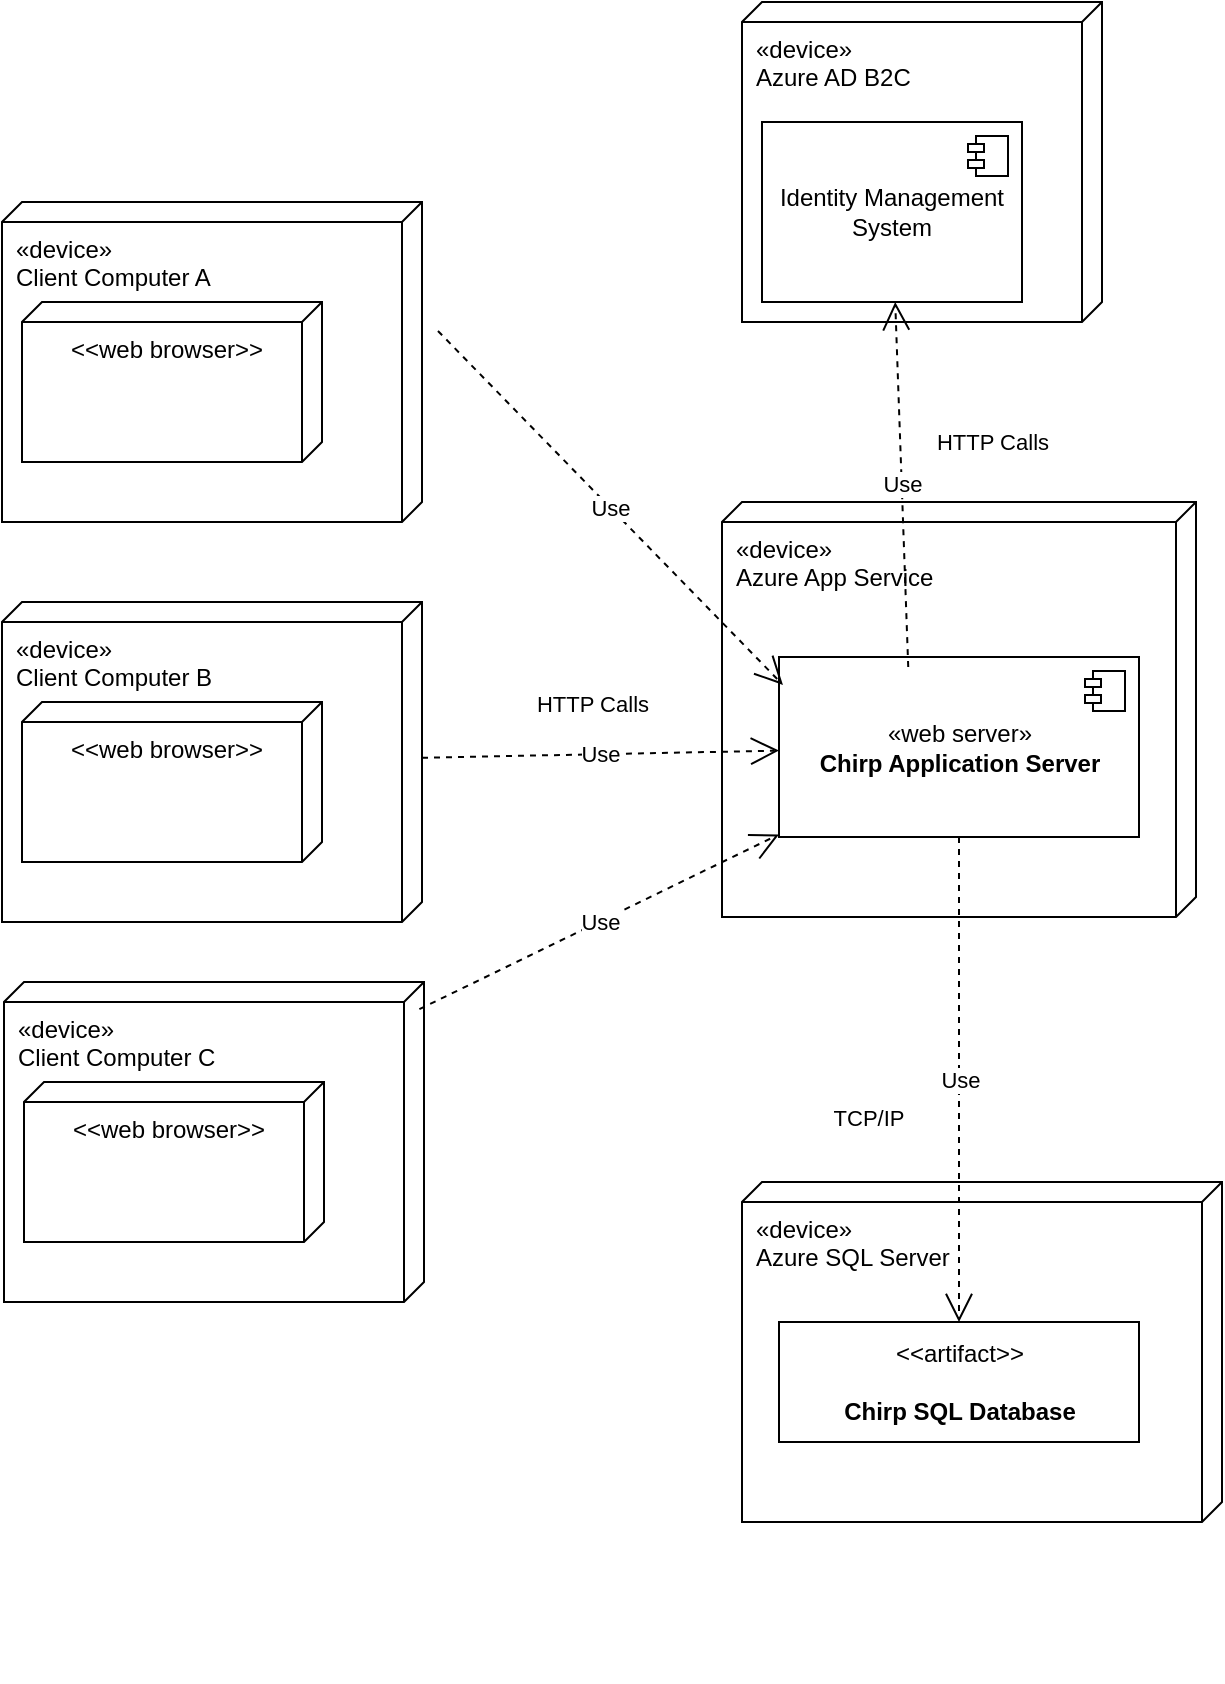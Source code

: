 <mxfile version="22.1.11" type="device">
  <diagram name="Page-1" id="UhPslssxLkJ7Oux8vyJi">
    <mxGraphModel dx="1102" dy="712" grid="1" gridSize="10" guides="1" tooltips="1" connect="1" arrows="1" fold="1" page="1" pageScale="1" pageWidth="850" pageHeight="1100" math="0" shadow="0">
      <root>
        <mxCell id="0" />
        <mxCell id="1" parent="0" />
        <mxCell id="nlmfZwtLmCZ6vigMSU_i-14" value="«device»&lt;br&gt;Client Computer A" style="verticalAlign=top;align=left;shape=cube;size=10;direction=south;fontStyle=0;html=1;boundedLbl=1;spacingLeft=5;whiteSpace=wrap;" vertex="1" parent="1">
          <mxGeometry x="40" y="260" width="210" height="160" as="geometry" />
        </mxCell>
        <mxCell id="nlmfZwtLmCZ6vigMSU_i-15" value="&amp;lt;&amp;lt;web browser&amp;gt;&amp;gt;" style="verticalAlign=top;align=center;shape=cube;size=10;direction=south;html=1;boundedLbl=1;spacingLeft=5;whiteSpace=wrap;" vertex="1" parent="nlmfZwtLmCZ6vigMSU_i-14">
          <mxGeometry width="150" height="80" relative="1" as="geometry">
            <mxPoint x="10" y="50" as="offset" />
          </mxGeometry>
        </mxCell>
        <mxCell id="nlmfZwtLmCZ6vigMSU_i-22" value="" style="group" vertex="1" connectable="0" parent="1">
          <mxGeometry x="400" y="410" width="237" height="207.5" as="geometry" />
        </mxCell>
        <mxCell id="nlmfZwtLmCZ6vigMSU_i-17" value="«device»&lt;br&gt;Azure App Service" style="verticalAlign=top;align=left;shape=cube;size=10;direction=south;fontStyle=0;html=1;boundedLbl=1;spacingLeft=5;whiteSpace=wrap;" vertex="1" parent="nlmfZwtLmCZ6vigMSU_i-22">
          <mxGeometry width="237" height="207.5" as="geometry" />
        </mxCell>
        <mxCell id="nlmfZwtLmCZ6vigMSU_i-20" value="«web server»&lt;br&gt;&lt;b&gt;Chirp Application Server&lt;/b&gt;" style="html=1;dropTarget=0;whiteSpace=wrap;" vertex="1" parent="nlmfZwtLmCZ6vigMSU_i-22">
          <mxGeometry x="28.5" y="77.5" width="180" height="90" as="geometry" />
        </mxCell>
        <mxCell id="nlmfZwtLmCZ6vigMSU_i-21" value="" style="shape=module;jettyWidth=8;jettyHeight=4;" vertex="1" parent="nlmfZwtLmCZ6vigMSU_i-20">
          <mxGeometry x="1" width="20" height="20" relative="1" as="geometry">
            <mxPoint x="-27" y="7" as="offset" />
          </mxGeometry>
        </mxCell>
        <mxCell id="nlmfZwtLmCZ6vigMSU_i-28" value="" style="group" vertex="1" connectable="0" parent="1">
          <mxGeometry x="410" y="160" width="180" height="160" as="geometry" />
        </mxCell>
        <mxCell id="nlmfZwtLmCZ6vigMSU_i-23" value="«device»&lt;br&gt;Azure AD B2C" style="verticalAlign=top;align=left;shape=cube;size=10;direction=south;fontStyle=0;html=1;boundedLbl=1;spacingLeft=5;whiteSpace=wrap;" vertex="1" parent="nlmfZwtLmCZ6vigMSU_i-28">
          <mxGeometry width="180" height="160" as="geometry" />
        </mxCell>
        <mxCell id="nlmfZwtLmCZ6vigMSU_i-25" value="Identity Management System" style="html=1;dropTarget=0;whiteSpace=wrap;" vertex="1" parent="nlmfZwtLmCZ6vigMSU_i-28">
          <mxGeometry x="10" y="60" width="130" height="90" as="geometry" />
        </mxCell>
        <mxCell id="nlmfZwtLmCZ6vigMSU_i-26" value="" style="shape=module;jettyWidth=8;jettyHeight=4;" vertex="1" parent="nlmfZwtLmCZ6vigMSU_i-25">
          <mxGeometry x="1" width="20" height="20" relative="1" as="geometry">
            <mxPoint x="-27" y="7" as="offset" />
          </mxGeometry>
        </mxCell>
        <mxCell id="nlmfZwtLmCZ6vigMSU_i-34" value="" style="group" vertex="1" connectable="0" parent="1">
          <mxGeometry x="410" y="750" width="240" height="250" as="geometry" />
        </mxCell>
        <mxCell id="nlmfZwtLmCZ6vigMSU_i-29" value="«device»&lt;br&gt;Azure SQL Server&lt;br&gt;" style="verticalAlign=top;align=left;shape=cube;size=10;direction=south;fontStyle=0;html=1;boundedLbl=1;spacingLeft=5;whiteSpace=wrap;container=0;" vertex="1" parent="nlmfZwtLmCZ6vigMSU_i-34">
          <mxGeometry width="240" height="170" as="geometry" />
        </mxCell>
        <mxCell id="nlmfZwtLmCZ6vigMSU_i-32" value="&amp;lt;&amp;lt;artifact&amp;gt;&amp;gt;&lt;br&gt;&lt;br&gt;&lt;b&gt;Chirp SQL Database&lt;/b&gt;" style="html=1;align=center;verticalAlign=middle;dashed=0;whiteSpace=wrap;container=0;" vertex="1" parent="nlmfZwtLmCZ6vigMSU_i-34">
          <mxGeometry x="18.5" y="70" width="180" height="60" as="geometry" />
        </mxCell>
        <mxCell id="nlmfZwtLmCZ6vigMSU_i-37" value="«device»&lt;br&gt;Client Computer B" style="verticalAlign=top;align=left;shape=cube;size=10;direction=south;fontStyle=0;html=1;boundedLbl=1;spacingLeft=5;whiteSpace=wrap;" vertex="1" parent="1">
          <mxGeometry x="40" y="460" width="210" height="160" as="geometry" />
        </mxCell>
        <mxCell id="nlmfZwtLmCZ6vigMSU_i-38" value="&amp;lt;&amp;lt;web browser&amp;gt;&amp;gt;" style="verticalAlign=top;align=center;shape=cube;size=10;direction=south;html=1;boundedLbl=1;spacingLeft=5;whiteSpace=wrap;" vertex="1" parent="nlmfZwtLmCZ6vigMSU_i-37">
          <mxGeometry width="150" height="80" relative="1" as="geometry">
            <mxPoint x="10" y="50" as="offset" />
          </mxGeometry>
        </mxCell>
        <mxCell id="nlmfZwtLmCZ6vigMSU_i-39" value="«device»&lt;br&gt;Client Computer C" style="verticalAlign=top;align=left;shape=cube;size=10;direction=south;fontStyle=0;html=1;boundedLbl=1;spacingLeft=5;whiteSpace=wrap;" vertex="1" parent="1">
          <mxGeometry x="41" y="650" width="210" height="160" as="geometry" />
        </mxCell>
        <mxCell id="nlmfZwtLmCZ6vigMSU_i-40" value="&amp;lt;&amp;lt;web browser&amp;gt;&amp;gt;" style="verticalAlign=top;align=center;shape=cube;size=10;direction=south;html=1;boundedLbl=1;spacingLeft=5;whiteSpace=wrap;" vertex="1" parent="nlmfZwtLmCZ6vigMSU_i-39">
          <mxGeometry width="150" height="80" relative="1" as="geometry">
            <mxPoint x="10" y="50" as="offset" />
          </mxGeometry>
        </mxCell>
        <mxCell id="nlmfZwtLmCZ6vigMSU_i-41" value="Use" style="endArrow=open;endSize=12;dashed=1;html=1;rounded=0;exitX=0.403;exitY=-0.038;exitDx=0;exitDy=0;exitPerimeter=0;entryX=0.011;entryY=0.155;entryDx=0;entryDy=0;entryPerimeter=0;" edge="1" parent="1" source="nlmfZwtLmCZ6vigMSU_i-14" target="nlmfZwtLmCZ6vigMSU_i-20">
          <mxGeometry width="160" relative="1" as="geometry">
            <mxPoint x="240" y="170" as="sourcePoint" />
            <mxPoint x="400" y="170" as="targetPoint" />
          </mxGeometry>
        </mxCell>
        <mxCell id="nlmfZwtLmCZ6vigMSU_i-43" value="Use" style="endArrow=open;endSize=12;dashed=1;html=1;rounded=0;exitX=0.085;exitY=0.011;exitDx=0;exitDy=0;exitPerimeter=0;" edge="1" parent="1" source="nlmfZwtLmCZ6vigMSU_i-39" target="nlmfZwtLmCZ6vigMSU_i-20">
          <mxGeometry width="160" relative="1" as="geometry">
            <mxPoint x="300" y="660" as="sourcePoint" />
            <mxPoint x="460" y="660" as="targetPoint" />
          </mxGeometry>
        </mxCell>
        <mxCell id="nlmfZwtLmCZ6vigMSU_i-45" value="Use" style="endArrow=open;endSize=12;dashed=1;html=1;rounded=0;" edge="1" parent="1" source="nlmfZwtLmCZ6vigMSU_i-37" target="nlmfZwtLmCZ6vigMSU_i-20">
          <mxGeometry width="160" relative="1" as="geometry">
            <mxPoint x="310" y="690" as="sourcePoint" />
            <mxPoint x="470" y="690" as="targetPoint" />
          </mxGeometry>
        </mxCell>
        <mxCell id="nlmfZwtLmCZ6vigMSU_i-46" value="HTTP Calls" style="edgeLabel;html=1;align=center;verticalAlign=middle;resizable=0;points=[];" vertex="1" connectable="0" parent="nlmfZwtLmCZ6vigMSU_i-45">
          <mxGeometry x="0.413" y="2" relative="1" as="geometry">
            <mxPoint x="-41" y="-23" as="offset" />
          </mxGeometry>
        </mxCell>
        <mxCell id="nlmfZwtLmCZ6vigMSU_i-48" value="Use" style="endArrow=open;endSize=12;dashed=1;html=1;rounded=0;exitX=0.359;exitY=0.056;exitDx=0;exitDy=0;exitPerimeter=0;" edge="1" parent="1" source="nlmfZwtLmCZ6vigMSU_i-20" target="nlmfZwtLmCZ6vigMSU_i-25">
          <mxGeometry width="160" relative="1" as="geometry">
            <mxPoint x="310" y="325" as="sourcePoint" />
            <mxPoint x="470" y="325" as="targetPoint" />
          </mxGeometry>
        </mxCell>
        <mxCell id="nlmfZwtLmCZ6vigMSU_i-49" value="HTTP Calls" style="edgeLabel;html=1;align=center;verticalAlign=middle;resizable=0;points=[];" vertex="1" connectable="0" parent="nlmfZwtLmCZ6vigMSU_i-48">
          <mxGeometry x="0.413" y="2" relative="1" as="geometry">
            <mxPoint x="48" y="16" as="offset" />
          </mxGeometry>
        </mxCell>
        <mxCell id="nlmfZwtLmCZ6vigMSU_i-50" value="Use" style="endArrow=open;endSize=12;dashed=1;html=1;rounded=0;" edge="1" parent="1" source="nlmfZwtLmCZ6vigMSU_i-20" target="nlmfZwtLmCZ6vigMSU_i-32">
          <mxGeometry width="160" relative="1" as="geometry">
            <mxPoint x="443" y="724" as="sourcePoint" />
            <mxPoint x="594" y="640" as="targetPoint" />
          </mxGeometry>
        </mxCell>
        <mxCell id="nlmfZwtLmCZ6vigMSU_i-51" value="TCP/IP" style="edgeLabel;html=1;align=center;verticalAlign=middle;resizable=0;points=[];" vertex="1" connectable="0" parent="nlmfZwtLmCZ6vigMSU_i-50">
          <mxGeometry x="0.413" y="2" relative="1" as="geometry">
            <mxPoint x="-48" y="-31" as="offset" />
          </mxGeometry>
        </mxCell>
      </root>
    </mxGraphModel>
  </diagram>
</mxfile>
